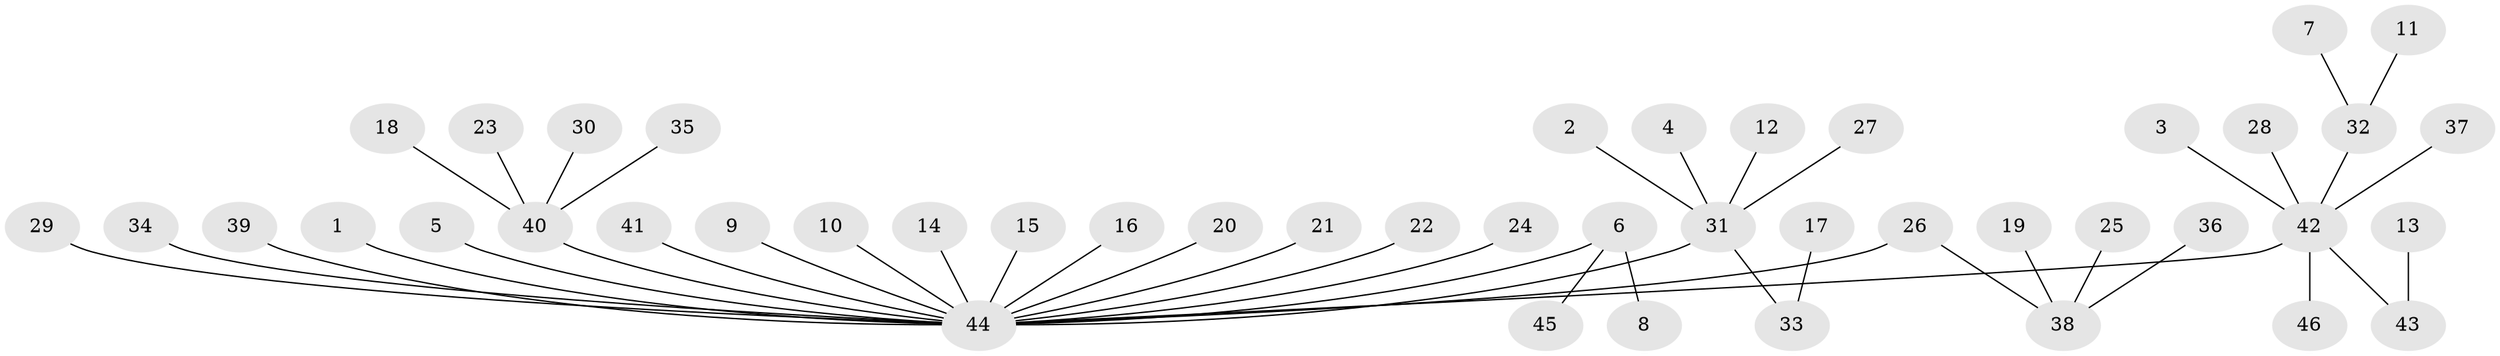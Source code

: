 // original degree distribution, {22: 0.01098901098901099, 5: 0.04395604395604396, 3: 0.07692307692307693, 6: 0.01098901098901099, 4: 0.02197802197802198, 1: 0.6703296703296703, 8: 0.02197802197802198, 2: 0.14285714285714285}
// Generated by graph-tools (version 1.1) at 2025/49/03/09/25 03:49:51]
// undirected, 46 vertices, 45 edges
graph export_dot {
graph [start="1"]
  node [color=gray90,style=filled];
  1;
  2;
  3;
  4;
  5;
  6;
  7;
  8;
  9;
  10;
  11;
  12;
  13;
  14;
  15;
  16;
  17;
  18;
  19;
  20;
  21;
  22;
  23;
  24;
  25;
  26;
  27;
  28;
  29;
  30;
  31;
  32;
  33;
  34;
  35;
  36;
  37;
  38;
  39;
  40;
  41;
  42;
  43;
  44;
  45;
  46;
  1 -- 44 [weight=1.0];
  2 -- 31 [weight=1.0];
  3 -- 42 [weight=1.0];
  4 -- 31 [weight=1.0];
  5 -- 44 [weight=1.0];
  6 -- 8 [weight=1.0];
  6 -- 44 [weight=1.0];
  6 -- 45 [weight=1.0];
  7 -- 32 [weight=1.0];
  9 -- 44 [weight=1.0];
  10 -- 44 [weight=1.0];
  11 -- 32 [weight=1.0];
  12 -- 31 [weight=1.0];
  13 -- 43 [weight=1.0];
  14 -- 44 [weight=1.0];
  15 -- 44 [weight=1.0];
  16 -- 44 [weight=1.0];
  17 -- 33 [weight=1.0];
  18 -- 40 [weight=1.0];
  19 -- 38 [weight=1.0];
  20 -- 44 [weight=1.0];
  21 -- 44 [weight=1.0];
  22 -- 44 [weight=1.0];
  23 -- 40 [weight=1.0];
  24 -- 44 [weight=1.0];
  25 -- 38 [weight=1.0];
  26 -- 38 [weight=1.0];
  26 -- 44 [weight=1.0];
  27 -- 31 [weight=1.0];
  28 -- 42 [weight=1.0];
  29 -- 44 [weight=1.0];
  30 -- 40 [weight=1.0];
  31 -- 33 [weight=1.0];
  31 -- 44 [weight=1.0];
  32 -- 42 [weight=1.0];
  34 -- 44 [weight=1.0];
  35 -- 40 [weight=1.0];
  36 -- 38 [weight=1.0];
  37 -- 42 [weight=1.0];
  39 -- 44 [weight=1.0];
  40 -- 44 [weight=1.0];
  41 -- 44 [weight=1.0];
  42 -- 43 [weight=1.0];
  42 -- 44 [weight=1.0];
  42 -- 46 [weight=1.0];
}
